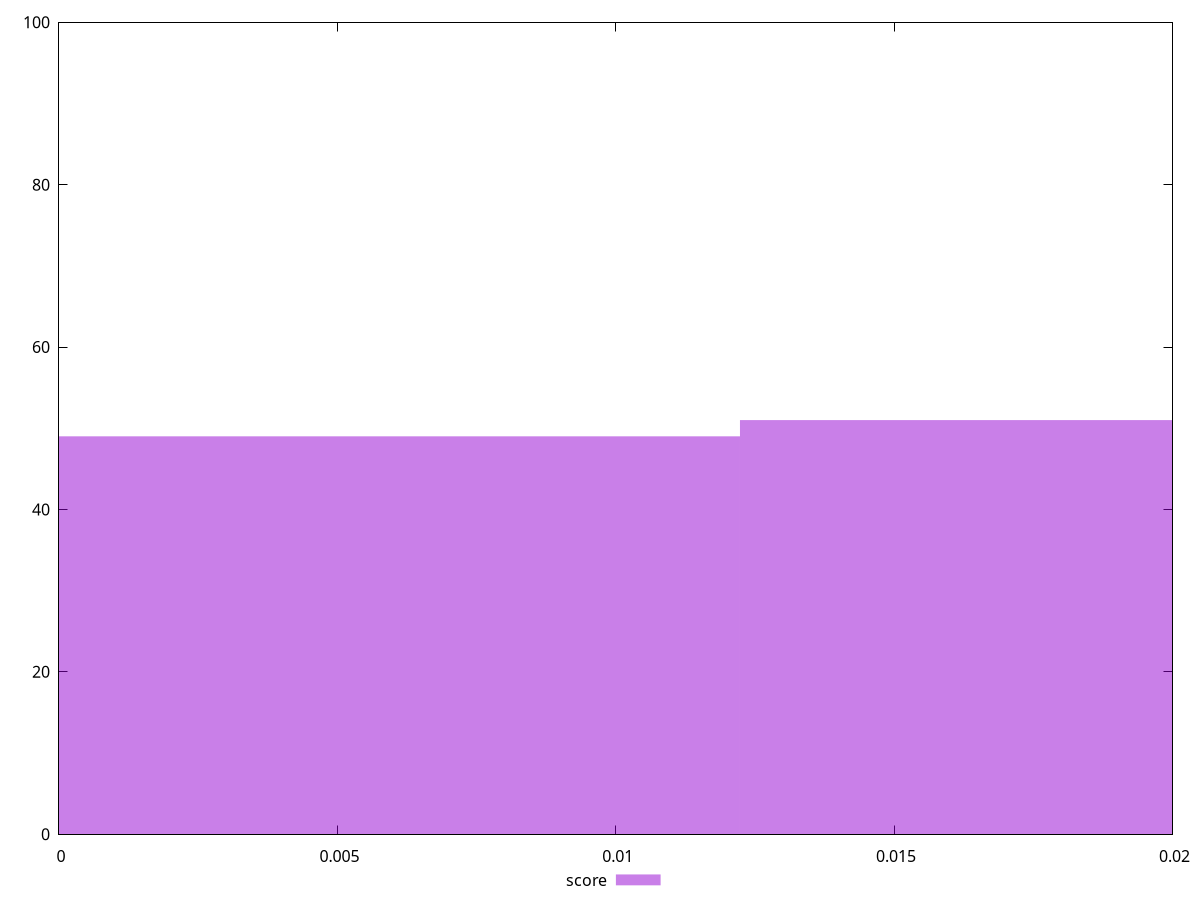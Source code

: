 reset

$score <<EOF
0 49
0.02446246615376419 51
EOF

set key outside below
set boxwidth 0.02446246615376419
set xrange [0:0.02]
set yrange [0:100]
set trange [0:100]
set style fill transparent solid 0.5 noborder
set terminal svg size 640, 490 enhanced background rgb 'white'
set output "report_00018_2021-02-10T15-25-16.877Z/cumulative-layout-shift/samples/pages/score/histogram.svg"

plot $score title "score" with boxes

reset
